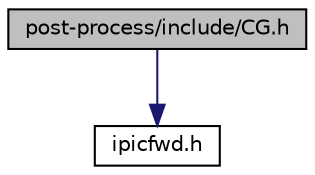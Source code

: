 digraph "post-process/include/CG.h"
{
 // INTERACTIVE_SVG=YES
 // LATEX_PDF_SIZE
  edge [fontname="Helvetica",fontsize="10",labelfontname="Helvetica",labelfontsize="10"];
  node [fontname="Helvetica",fontsize="10",shape=record];
  Node1 [label="post-process/include/CG.h",height=0.2,width=0.4,color="black", fillcolor="grey75", style="filled", fontcolor="black",tooltip=" "];
  Node1 -> Node2 [color="midnightblue",fontsize="10",style="solid",fontname="Helvetica"];
  Node2 [label="ipicfwd.h",height=0.2,width=0.4,color="black", fillcolor="white", style="filled",URL="$d9/d37/post-process_2include_2ipicfwd_8h.html",tooltip=" "];
}

